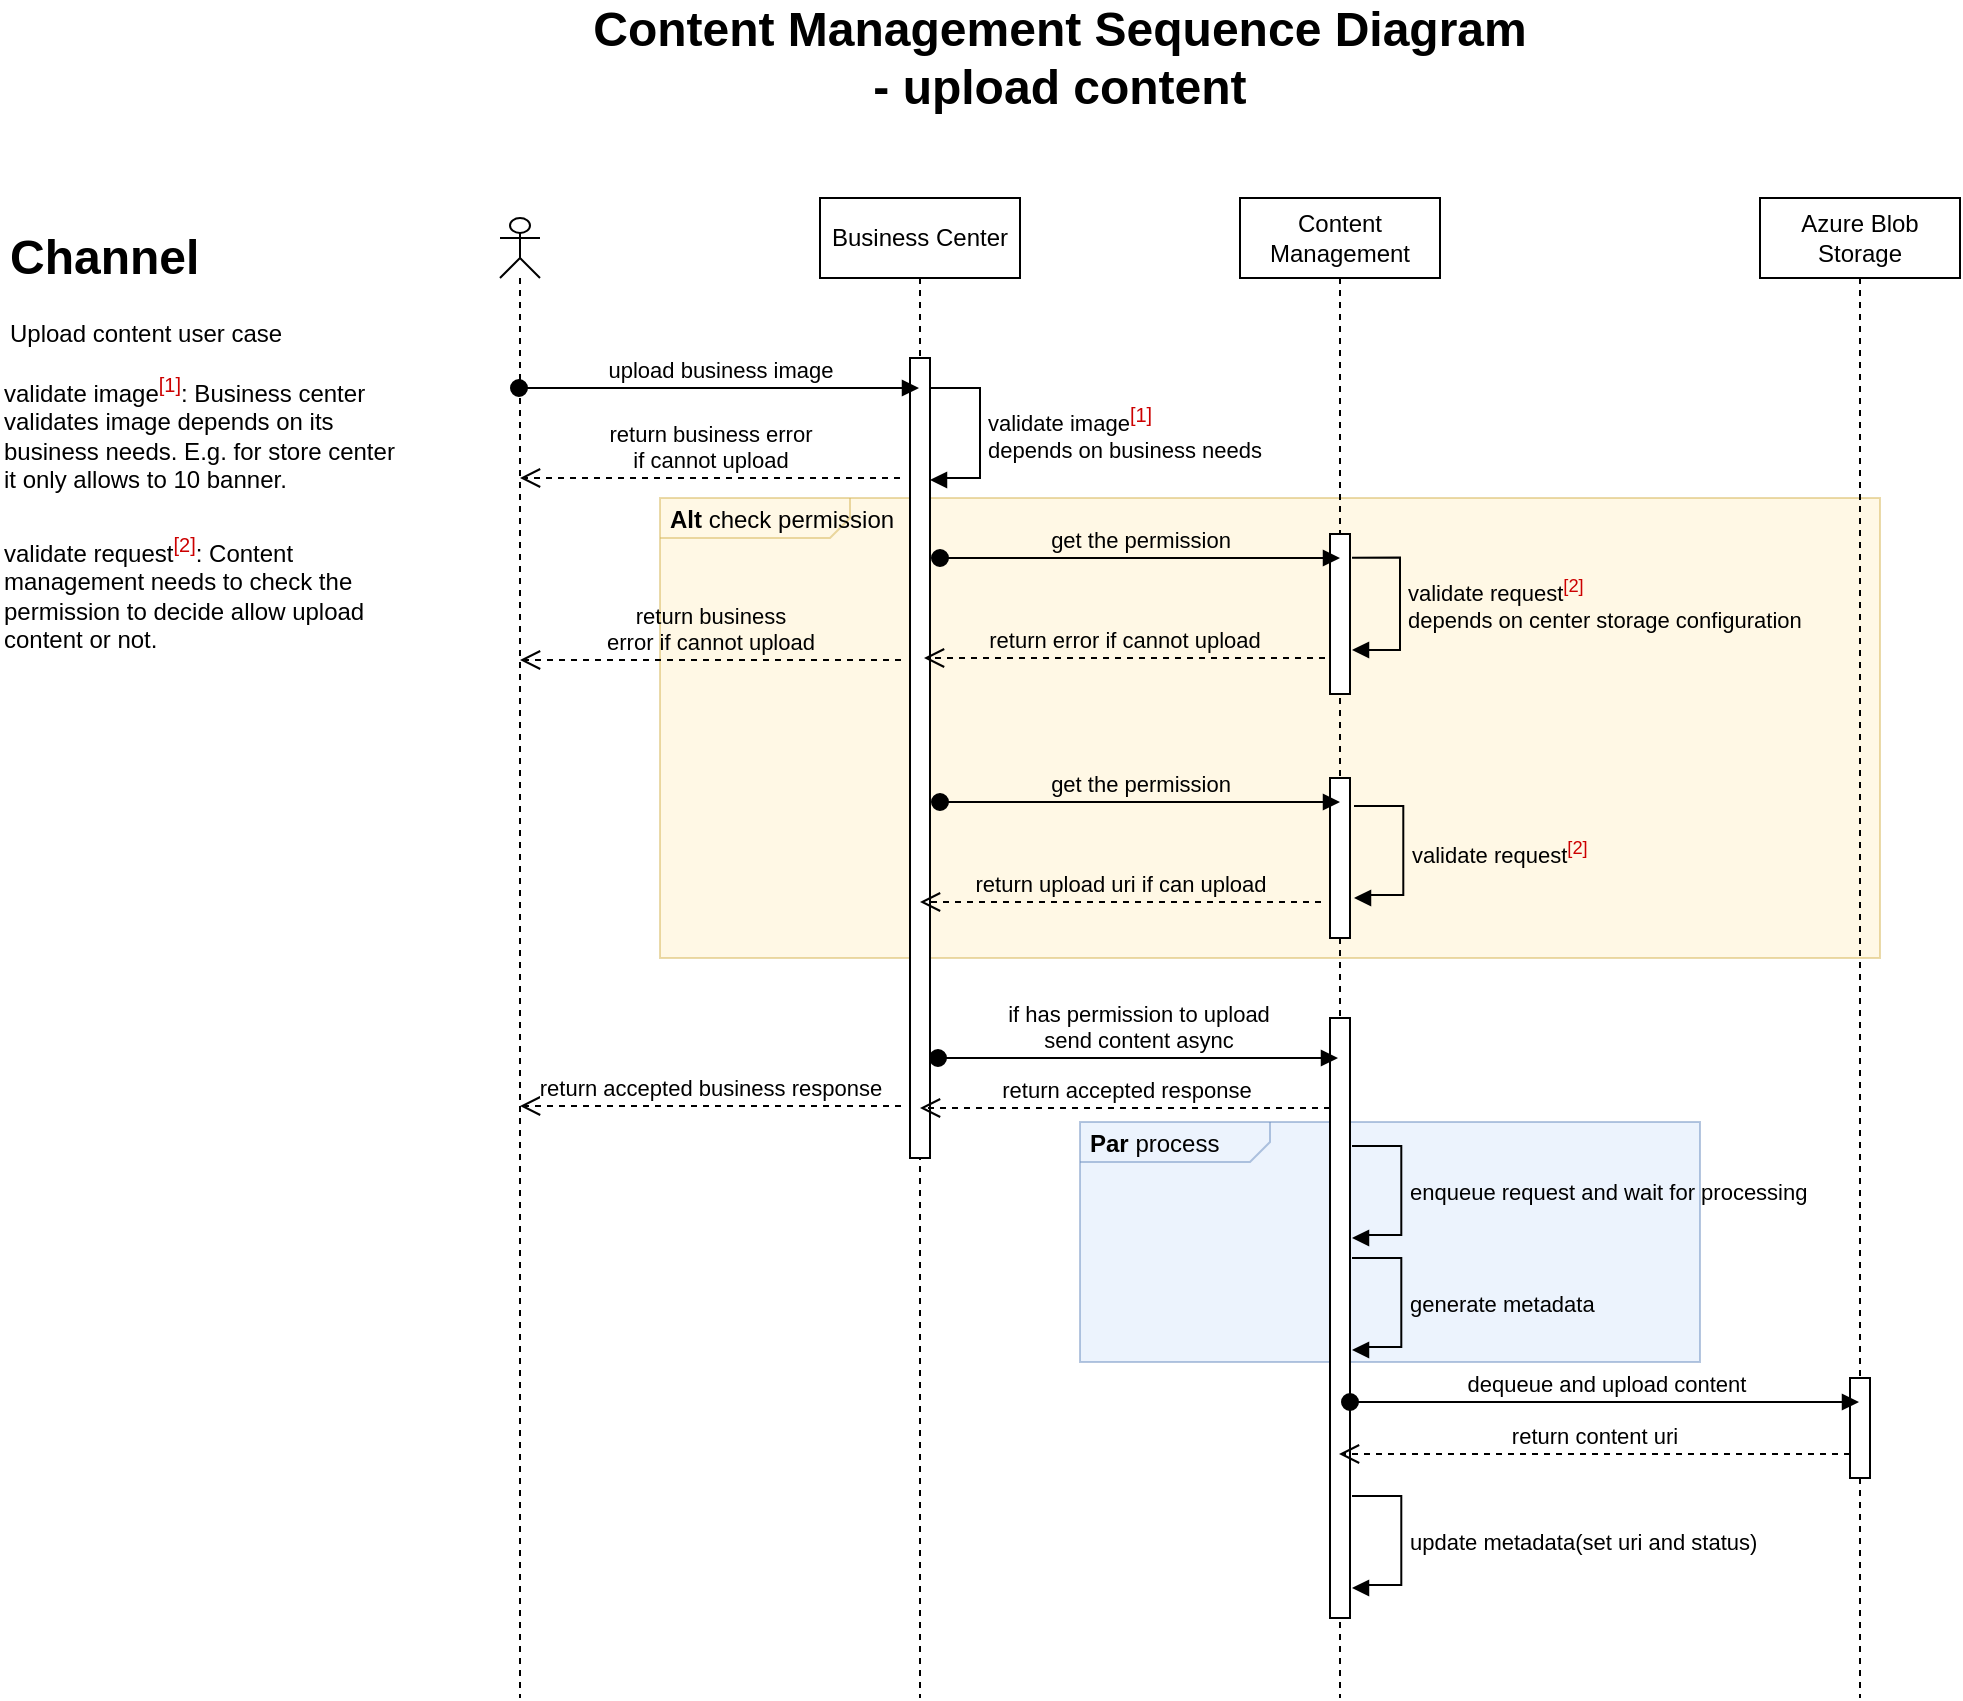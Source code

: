 <mxfile version="12.5.1" type="github" pages="2">
  <diagram id="Se-Glehy01dl6wNR-q-G" name="Upload Content">
    <mxGraphModel dx="3256" dy="596" grid="1" gridSize="10" guides="1" tooltips="1" connect="1" arrows="1" fold="1" page="1" pageScale="1" pageWidth="827" pageHeight="1169" math="0" shadow="0">
      <root>
        <mxCell id="0"/>
        <mxCell id="1" parent="0"/>
        <mxCell id="fI2PRTh5zaHvBNYzc2sx-11" value="&lt;p style=&quot;margin: 0px ; margin-top: 4px ; margin-left: 5px ; text-align: left&quot;&gt;&lt;b&gt;Alt&lt;/b&gt;&amp;nbsp;check permission&lt;/p&gt;" style="html=1;shape=mxgraph.sysml.package;overflow=fill;labelX=95;align=left;spacingLeft=5;verticalAlign=top;spacingTop=-3;fillColor=#fff2cc;strokeColor=#d6b656;opacity=50;" parent="1" vertex="1">
          <mxGeometry x="-2140" y="300" width="610" height="230" as="geometry"/>
        </mxCell>
        <mxCell id="fI2PRTh5zaHvBNYzc2sx-2" value="" style="shape=umlLifeline;participant=umlActor;perimeter=lifelinePerimeter;whiteSpace=wrap;html=1;container=1;collapsible=0;recursiveResize=0;verticalAlign=top;spacingTop=36;labelBackgroundColor=#ffffff;outlineConnect=0;size=30;" parent="1" vertex="1">
          <mxGeometry x="-2220" y="160" width="20" height="740" as="geometry"/>
        </mxCell>
        <mxCell id="fI2PRTh5zaHvBNYzc2sx-3" value="Business Center" style="shape=umlLifeline;perimeter=lifelinePerimeter;whiteSpace=wrap;html=1;container=1;collapsible=0;recursiveResize=0;outlineConnect=0;" parent="1" vertex="1">
          <mxGeometry x="-2060" y="150" width="100" height="750" as="geometry"/>
        </mxCell>
        <mxCell id="fI2PRTh5zaHvBNYzc2sx-9" value="" style="html=1;points=[];perimeter=orthogonalPerimeter;" parent="fI2PRTh5zaHvBNYzc2sx-3" vertex="1">
          <mxGeometry x="45" y="80" width="10" height="400" as="geometry"/>
        </mxCell>
        <mxCell id="fI2PRTh5zaHvBNYzc2sx-4" value="Content Management" style="shape=umlLifeline;perimeter=lifelinePerimeter;whiteSpace=wrap;html=1;container=1;collapsible=0;recursiveResize=0;outlineConnect=0;" parent="1" vertex="1">
          <mxGeometry x="-1850" y="150" width="100" height="750" as="geometry"/>
        </mxCell>
        <mxCell id="fI2PRTh5zaHvBNYzc2sx-18" value="" style="html=1;points=[];perimeter=orthogonalPerimeter;" parent="fI2PRTh5zaHvBNYzc2sx-4" vertex="1">
          <mxGeometry x="45" y="168" width="10" height="80" as="geometry"/>
        </mxCell>
        <mxCell id="fI2PRTh5zaHvBNYzc2sx-5" value="Azure Blob Storage" style="shape=umlLifeline;perimeter=lifelinePerimeter;whiteSpace=wrap;html=1;container=1;collapsible=0;recursiveResize=0;outlineConnect=0;" parent="1" vertex="1">
          <mxGeometry x="-1590" y="150" width="100" height="750" as="geometry"/>
        </mxCell>
        <mxCell id="fI2PRTh5zaHvBNYzc2sx-37" value="&lt;p style=&quot;margin: 0px ; margin-top: 4px ; margin-left: 5px ; text-align: left&quot;&gt;&lt;b&gt;Par&lt;/b&gt;&amp;nbsp;process&lt;/p&gt;" style="html=1;shape=mxgraph.sysml.package;overflow=fill;labelX=95;align=left;spacingLeft=5;verticalAlign=top;spacingTop=-3;fillColor=#dae8fc;strokeColor=#6c8ebf;opacity=50;" parent="fI2PRTh5zaHvBNYzc2sx-5" vertex="1">
          <mxGeometry x="-340" y="462" width="310" height="120" as="geometry"/>
        </mxCell>
        <mxCell id="fI2PRTh5zaHvBNYzc2sx-31" value="" style="html=1;points=[];perimeter=orthogonalPerimeter;" parent="fI2PRTh5zaHvBNYzc2sx-5" vertex="1">
          <mxGeometry x="45" y="590" width="10" height="50" as="geometry"/>
        </mxCell>
        <mxCell id="fI2PRTh5zaHvBNYzc2sx-6" value="&lt;h1&gt;Channel&lt;/h1&gt;&lt;p&gt;Upload content user case&lt;/p&gt;" style="text;html=1;strokeColor=none;fillColor=none;spacing=5;spacingTop=-20;whiteSpace=wrap;overflow=hidden;rounded=0;" parent="1" vertex="1">
          <mxGeometry x="-2470" y="160" width="190" height="71" as="geometry"/>
        </mxCell>
        <mxCell id="fI2PRTh5zaHvBNYzc2sx-7" value="&lt;font style=&quot;font-size: 24px&quot;&gt;&lt;b&gt;Content Management Sequence Diagram&lt;br&gt;- upload content&lt;br&gt;&lt;/b&gt;&lt;/font&gt;" style="text;html=1;strokeColor=none;fillColor=none;align=center;verticalAlign=middle;whiteSpace=wrap;rounded=0;" parent="1" vertex="1">
          <mxGeometry x="-2200" y="70" width="520" height="20" as="geometry"/>
        </mxCell>
        <mxCell id="fI2PRTh5zaHvBNYzc2sx-8" value="upload business image" style="html=1;verticalAlign=bottom;startArrow=oval;startFill=1;endArrow=block;startSize=8;" parent="1" edge="1">
          <mxGeometry width="60" relative="1" as="geometry">
            <mxPoint x="-2210.5" y="245" as="sourcePoint"/>
            <mxPoint x="-2010.5" y="245" as="targetPoint"/>
            <Array as="points">
              <mxPoint x="-2120" y="245"/>
            </Array>
          </mxGeometry>
        </mxCell>
        <mxCell id="fI2PRTh5zaHvBNYzc2sx-12" value="return business error &lt;br&gt;if cannot upload" style="html=1;verticalAlign=bottom;endArrow=open;dashed=1;endSize=8;" parent="1" target="fI2PRTh5zaHvBNYzc2sx-2" edge="1">
          <mxGeometry relative="1" as="geometry">
            <mxPoint x="-2020" y="290" as="sourcePoint"/>
            <mxPoint x="-2100" y="290" as="targetPoint"/>
          </mxGeometry>
        </mxCell>
        <mxCell id="fI2PRTh5zaHvBNYzc2sx-16" value="validate image&lt;sup&gt;&lt;font style=&quot;font-size: 10px&quot; color=&quot;#cc0000&quot;&gt;[1]&lt;/font&gt;&lt;/sup&gt;&amp;nbsp;&lt;br&gt;depends on business needs&amp;nbsp;" style="edgeStyle=orthogonalEdgeStyle;html=1;align=left;spacingLeft=2;endArrow=block;rounded=0;" parent="1" edge="1">
          <mxGeometry relative="1" as="geometry">
            <mxPoint x="-2005" y="245" as="sourcePoint"/>
            <Array as="points">
              <mxPoint x="-1980" y="245"/>
              <mxPoint x="-1980" y="290"/>
              <mxPoint x="-2000" y="290"/>
              <mxPoint x="-2000" y="291"/>
            </Array>
            <mxPoint x="-2005" y="291" as="targetPoint"/>
          </mxGeometry>
        </mxCell>
        <mxCell id="fI2PRTh5zaHvBNYzc2sx-17" value="get the permission" style="html=1;verticalAlign=bottom;startArrow=oval;startFill=1;endArrow=block;startSize=8;labelBackgroundColor=none;" parent="1" edge="1">
          <mxGeometry width="60" relative="1" as="geometry">
            <mxPoint x="-2000" y="330" as="sourcePoint"/>
            <mxPoint x="-1800" y="330" as="targetPoint"/>
            <Array as="points">
              <mxPoint x="-1909.5" y="330"/>
            </Array>
          </mxGeometry>
        </mxCell>
        <mxCell id="fI2PRTh5zaHvBNYzc2sx-20" value="validate request&lt;sup&gt;&lt;font color=&quot;#cc0000&quot;&gt;[2]&lt;/font&gt;&lt;/sup&gt;&amp;nbsp;&lt;br&gt;depends on center storage configuration&amp;nbsp;" style="edgeStyle=orthogonalEdgeStyle;html=1;align=left;spacingLeft=2;endArrow=block;rounded=0;labelBackgroundColor=none;" parent="1" edge="1">
          <mxGeometry relative="1" as="geometry">
            <mxPoint x="-1793.997" y="329.833" as="sourcePoint"/>
            <Array as="points">
              <mxPoint x="-1770" y="330"/>
              <mxPoint x="-1770" y="376"/>
              <mxPoint x="-1790" y="376"/>
            </Array>
            <mxPoint x="-1794" y="376" as="targetPoint"/>
          </mxGeometry>
        </mxCell>
        <mxCell id="fI2PRTh5zaHvBNYzc2sx-21" value="return error if cannot upload" style="html=1;verticalAlign=bottom;endArrow=open;dashed=1;endSize=8;labelBackgroundColor=none;" parent="1" edge="1">
          <mxGeometry relative="1" as="geometry">
            <mxPoint x="-1807.5" y="380" as="sourcePoint"/>
            <mxPoint x="-2008" y="380" as="targetPoint"/>
          </mxGeometry>
        </mxCell>
        <mxCell id="fI2PRTh5zaHvBNYzc2sx-22" value="" style="html=1;points=[];perimeter=orthogonalPerimeter;" parent="1" vertex="1">
          <mxGeometry x="-1805" y="440" width="10" height="80" as="geometry"/>
        </mxCell>
        <mxCell id="fI2PRTh5zaHvBNYzc2sx-23" value="get the permission" style="html=1;verticalAlign=bottom;startArrow=oval;startFill=1;endArrow=block;startSize=8;labelBackgroundColor=none;" parent="1" edge="1">
          <mxGeometry width="60" relative="1" as="geometry">
            <mxPoint x="-2000" y="452" as="sourcePoint"/>
            <mxPoint x="-1800" y="452" as="targetPoint"/>
            <Array as="points">
              <mxPoint x="-1909.5" y="452"/>
            </Array>
          </mxGeometry>
        </mxCell>
        <mxCell id="fI2PRTh5zaHvBNYzc2sx-24" value="return upload uri if can upload" style="html=1;verticalAlign=bottom;endArrow=open;dashed=1;endSize=8;labelBackgroundColor=none;" parent="1" edge="1">
          <mxGeometry relative="1" as="geometry">
            <mxPoint x="-1809.5" y="502" as="sourcePoint"/>
            <mxPoint x="-2010" y="502" as="targetPoint"/>
          </mxGeometry>
        </mxCell>
        <mxCell id="fI2PRTh5zaHvBNYzc2sx-25" value="validate request&lt;sup&gt;&lt;font color=&quot;#cc0000&quot;&gt;[2]&lt;/font&gt;&lt;/sup&gt;&amp;nbsp;&lt;br&gt;" style="edgeStyle=orthogonalEdgeStyle;html=1;align=left;spacingLeft=2;endArrow=block;rounded=0;labelBackgroundColor=none;" parent="1" edge="1">
          <mxGeometry relative="1" as="geometry">
            <mxPoint x="-1793" y="454" as="sourcePoint"/>
            <Array as="points">
              <mxPoint x="-1768.33" y="453.5"/>
              <mxPoint x="-1768.33" y="498.5"/>
              <mxPoint x="-1788.33" y="498.5"/>
              <mxPoint x="-1788.33" y="499.5"/>
            </Array>
            <mxPoint x="-1793" y="500" as="targetPoint"/>
          </mxGeometry>
        </mxCell>
        <mxCell id="fI2PRTh5zaHvBNYzc2sx-27" value="" style="html=1;points=[];perimeter=orthogonalPerimeter;" parent="1" vertex="1">
          <mxGeometry x="-1805" y="560" width="10" height="300" as="geometry"/>
        </mxCell>
        <mxCell id="fI2PRTh5zaHvBNYzc2sx-28" value="if has permission to upload &lt;br&gt;send content async" style="html=1;verticalAlign=bottom;startArrow=oval;startFill=1;endArrow=block;startSize=8;" parent="1" edge="1">
          <mxGeometry width="60" relative="1" as="geometry">
            <mxPoint x="-2001" y="580" as="sourcePoint"/>
            <mxPoint x="-1801" y="580" as="targetPoint"/>
            <Array as="points">
              <mxPoint x="-1910.5" y="580"/>
            </Array>
          </mxGeometry>
        </mxCell>
        <mxCell id="fI2PRTh5zaHvBNYzc2sx-30" value="enqueue request and&amp;nbsp;wait&amp;nbsp;for&amp;nbsp;processing&amp;nbsp;" style="edgeStyle=orthogonalEdgeStyle;html=1;align=left;spacingLeft=2;endArrow=block;rounded=0;labelBackgroundColor=none;" parent="1" edge="1">
          <mxGeometry relative="1" as="geometry">
            <mxPoint x="-1794" y="624" as="sourcePoint"/>
            <Array as="points">
              <mxPoint x="-1769.33" y="623.5"/>
              <mxPoint x="-1769.33" y="668.5"/>
              <mxPoint x="-1789.33" y="668.5"/>
              <mxPoint x="-1789.33" y="669.5"/>
            </Array>
            <mxPoint x="-1794" y="670" as="targetPoint"/>
          </mxGeometry>
        </mxCell>
        <mxCell id="fI2PRTh5zaHvBNYzc2sx-32" value="dequeue and upload content" style="html=1;verticalAlign=bottom;startArrow=oval;startFill=1;endArrow=block;startSize=8;" parent="1" edge="1">
          <mxGeometry width="60" relative="1" as="geometry">
            <mxPoint x="-1795" y="752" as="sourcePoint"/>
            <mxPoint x="-1540.5" y="752" as="targetPoint"/>
            <Array as="points">
              <mxPoint x="-1704.5" y="752"/>
            </Array>
          </mxGeometry>
        </mxCell>
        <mxCell id="fI2PRTh5zaHvBNYzc2sx-33" value="return content uri" style="html=1;verticalAlign=bottom;endArrow=open;dashed=1;endSize=8;" parent="1" edge="1">
          <mxGeometry relative="1" as="geometry">
            <mxPoint x="-1545" y="778" as="sourcePoint"/>
            <mxPoint x="-1800.5" y="778" as="targetPoint"/>
          </mxGeometry>
        </mxCell>
        <mxCell id="fI2PRTh5zaHvBNYzc2sx-34" value="generate metadata" style="edgeStyle=orthogonalEdgeStyle;html=1;align=left;spacingLeft=2;endArrow=block;rounded=0;labelBackgroundColor=none;" parent="1" edge="1">
          <mxGeometry relative="1" as="geometry">
            <mxPoint x="-1794" y="680" as="sourcePoint"/>
            <Array as="points">
              <mxPoint x="-1769.33" y="679.5"/>
              <mxPoint x="-1769.33" y="724.5"/>
              <mxPoint x="-1789.33" y="724.5"/>
              <mxPoint x="-1789.33" y="725.5"/>
            </Array>
            <mxPoint x="-1794" y="726" as="targetPoint"/>
          </mxGeometry>
        </mxCell>
        <mxCell id="fI2PRTh5zaHvBNYzc2sx-35" value="return accepted response" style="html=1;verticalAlign=bottom;endArrow=open;dashed=1;endSize=8;" parent="1" edge="1">
          <mxGeometry relative="1" as="geometry">
            <mxPoint x="-1805" y="605" as="sourcePoint"/>
            <mxPoint x="-2010" y="605" as="targetPoint"/>
          </mxGeometry>
        </mxCell>
        <mxCell id="fI2PRTh5zaHvBNYzc2sx-36" value="update metadata(set uri and status)" style="edgeStyle=orthogonalEdgeStyle;html=1;align=left;spacingLeft=2;endArrow=block;rounded=0;" parent="1" edge="1">
          <mxGeometry relative="1" as="geometry">
            <mxPoint x="-1794" y="799" as="sourcePoint"/>
            <Array as="points">
              <mxPoint x="-1769.33" y="798.5"/>
              <mxPoint x="-1769.33" y="843.5"/>
              <mxPoint x="-1789.33" y="843.5"/>
              <mxPoint x="-1789.33" y="844.5"/>
            </Array>
            <mxPoint x="-1794" y="845" as="targetPoint"/>
          </mxGeometry>
        </mxCell>
        <mxCell id="fI2PRTh5zaHvBNYzc2sx-39" value="return business &lt;br&gt;error if cannot upload" style="html=1;verticalAlign=bottom;endArrow=open;dashed=1;endSize=8;labelBackgroundColor=none;" parent="1" edge="1">
          <mxGeometry relative="1" as="geometry">
            <mxPoint x="-2019.5" y="381" as="sourcePoint"/>
            <mxPoint x="-2210" y="381" as="targetPoint"/>
          </mxGeometry>
        </mxCell>
        <mxCell id="fI2PRTh5zaHvBNYzc2sx-41" value="return accepted business response" style="html=1;verticalAlign=bottom;endArrow=open;dashed=1;endSize=8;" parent="1" edge="1">
          <mxGeometry relative="1" as="geometry">
            <mxPoint x="-2019.5" y="604" as="sourcePoint"/>
            <mxPoint x="-2210" y="604" as="targetPoint"/>
          </mxGeometry>
        </mxCell>
        <mxCell id="PvR2-Of-hzqEuAxM7F6R-1" value="validate image&lt;sup&gt;&lt;font color=&quot;#cc0000&quot;&gt;[1]&lt;/font&gt;&lt;/sup&gt;: Business center validates image depends on its business needs. E.g. for store center it only allows to 10 banner.&amp;nbsp;" style="text;html=1;whiteSpace=wrap;" parent="1" vertex="1">
          <mxGeometry x="-2470" y="231" width="200" height="80" as="geometry"/>
        </mxCell>
        <mxCell id="PvR2-Of-hzqEuAxM7F6R-2" value="validate request&lt;sup&gt;&lt;font color=&quot;#cc0000&quot;&gt;[2]&lt;/font&gt;&lt;/sup&gt;: Content management needs to check the permission to decide allow upload content or not." style="text;html=1;whiteSpace=wrap;" parent="1" vertex="1">
          <mxGeometry x="-2470" y="311" width="200" height="80" as="geometry"/>
        </mxCell>
      </root>
    </mxGraphModel>
  </diagram>
  <diagram id="jyZ-UgAI93Bx1oLYN5VF" name="Picture Management">
    <mxGraphModel dx="534" dy="411" grid="1" gridSize="10" guides="1" tooltips="1" connect="1" arrows="1" fold="1" page="1" pageScale="1" pageWidth="827" pageHeight="1169" math="0" shadow="0">
      <root>
        <mxCell id="dsQxGTqZnhhS0Hhq-feO-0"/>
        <mxCell id="dsQxGTqZnhhS0Hhq-feO-1" parent="dsQxGTqZnhhS0Hhq-feO-0"/>
        <mxCell id="Udotl3SnngNRSzQwj5J_-15" value="" style="rounded=0;whiteSpace=wrap;html=1;" vertex="1" parent="dsQxGTqZnhhS0Hhq-feO-1">
          <mxGeometry x="150" y="100" width="1400" height="230" as="geometry"/>
        </mxCell>
        <mxCell id="dsQxGTqZnhhS0Hhq-feO-4" value="Content Working Flow" style="rounded=0;whiteSpace=wrap;html=1;" vertex="1" parent="dsQxGTqZnhhS0Hhq-feO-1">
          <mxGeometry x="150" y="70" width="1400" height="30" as="geometry"/>
        </mxCell>
        <mxCell id="Xnf22G6UInGDL0EMW7Zc-5" value="待审批" style="rounded=1;whiteSpace=wrap;html=1;" vertex="1" parent="dsQxGTqZnhhS0Hhq-feO-1">
          <mxGeometry x="273" y="230" width="130" height="30" as="geometry"/>
        </mxCell>
        <mxCell id="Xnf22G6UInGDL0EMW7Zc-10" value="已审批未发布" style="rounded=1;whiteSpace=wrap;html=1;" vertex="1" parent="dsQxGTqZnhhS0Hhq-feO-1">
          <mxGeometry x="498" y="230" width="130" height="30" as="geometry"/>
        </mxCell>
        <mxCell id="nNc08ZOLp3TUry_A3uPC-3" value="审批通过" style="text;html=1;strokeColor=none;fillColor=none;align=center;verticalAlign=middle;whiteSpace=wrap;rounded=0;" vertex="1" parent="dsQxGTqZnhhS0Hhq-feO-1">
          <mxGeometry x="405" y="190" width="90" height="30" as="geometry"/>
        </mxCell>
        <mxCell id="nNc08ZOLp3TUry_A3uPC-4" value="" style="html=1;shadow=0;dashed=0;align=center;verticalAlign=middle;shape=mxgraph.arrows2.arrow;dy=0.67;dx=20;notch=0;" vertex="1" parent="dsQxGTqZnhhS0Hhq-feO-1">
          <mxGeometry x="415" y="235" width="70" height="20" as="geometry"/>
        </mxCell>
        <mxCell id="nNc08ZOLp3TUry_A3uPC-5" value="上传内容" style="text;html=1;strokeColor=none;fillColor=none;align=center;verticalAlign=middle;whiteSpace=wrap;rounded=0;" vertex="1" parent="dsQxGTqZnhhS0Hhq-feO-1">
          <mxGeometry x="178" y="190" width="90" height="30" as="geometry"/>
        </mxCell>
        <mxCell id="nNc08ZOLp3TUry_A3uPC-6" value="" style="html=1;shadow=0;dashed=0;align=center;verticalAlign=middle;shape=mxgraph.arrows2.arrow;dy=0.67;dx=20;notch=0;" vertex="1" parent="dsQxGTqZnhhS0Hhq-feO-1">
          <mxGeometry x="190" y="235" width="70" height="20" as="geometry"/>
        </mxCell>
        <mxCell id="Udotl3SnngNRSzQwj5J_-0" value="已发布" style="rounded=1;whiteSpace=wrap;html=1;" vertex="1" parent="dsQxGTqZnhhS0Hhq-feO-1">
          <mxGeometry x="949" y="230" width="130" height="30" as="geometry"/>
        </mxCell>
        <mxCell id="Udotl3SnngNRSzQwj5J_-1" value="业务配置" style="text;html=1;strokeColor=none;fillColor=none;align=center;verticalAlign=middle;whiteSpace=wrap;rounded=0;" vertex="1" parent="dsQxGTqZnhhS0Hhq-feO-1">
          <mxGeometry x="632" y="190" width="90" height="30" as="geometry"/>
        </mxCell>
        <mxCell id="Udotl3SnngNRSzQwj5J_-2" value="" style="html=1;shadow=0;dashed=0;align=center;verticalAlign=middle;shape=mxgraph.arrows2.arrow;dy=0.67;dx=20;notch=0;" vertex="1" parent="dsQxGTqZnhhS0Hhq-feO-1">
          <mxGeometry x="641" y="235" width="70" height="20" as="geometry"/>
        </mxCell>
        <mxCell id="Udotl3SnngNRSzQwj5J_-3" value="待生效" style="rounded=1;whiteSpace=wrap;html=1;" vertex="1" parent="dsQxGTqZnhhS0Hhq-feO-1">
          <mxGeometry x="724" y="230" width="130" height="30" as="geometry"/>
        </mxCell>
        <mxCell id="Udotl3SnngNRSzQwj5J_-4" value="" style="html=1;shadow=0;dashed=0;align=center;verticalAlign=middle;shape=mxgraph.arrows2.arrow;dy=0.67;dx=20;notch=0;" vertex="1" parent="dsQxGTqZnhhS0Hhq-feO-1">
          <mxGeometry x="866" y="235" width="70" height="20" as="geometry"/>
        </mxCell>
        <mxCell id="Udotl3SnngNRSzQwj5J_-5" value="业务审核&lt;br&gt;（人工或自动）&amp;nbsp;" style="text;html=1;strokeColor=none;fillColor=none;align=center;verticalAlign=middle;whiteSpace=wrap;rounded=0;" vertex="1" parent="dsQxGTqZnhhS0Hhq-feO-1">
          <mxGeometry x="853" y="190" width="102" height="30" as="geometry"/>
        </mxCell>
        <mxCell id="Udotl3SnngNRSzQwj5J_-14" style="edgeStyle=orthogonalEdgeStyle;rounded=0;orthogonalLoop=1;jettySize=auto;html=1;exitX=0.5;exitY=0;exitDx=0;exitDy=0;entryX=0.5;entryY=0;entryDx=0;entryDy=0;" edge="1" parent="dsQxGTqZnhhS0Hhq-feO-1" source="Udotl3SnngNRSzQwj5J_-6" target="Udotl3SnngNRSzQwj5J_-1">
          <mxGeometry relative="1" as="geometry">
            <Array as="points">
              <mxPoint x="1465" y="160"/>
              <mxPoint x="677" y="160"/>
            </Array>
          </mxGeometry>
        </mxCell>
        <mxCell id="Udotl3SnngNRSzQwj5J_-6" value="失效" style="rounded=1;whiteSpace=wrap;html=1;" vertex="1" parent="dsQxGTqZnhhS0Hhq-feO-1">
          <mxGeometry x="1400" y="230" width="130" height="30" as="geometry"/>
        </mxCell>
        <mxCell id="Udotl3SnngNRSzQwj5J_-7" value="" style="html=1;shadow=0;dashed=0;align=center;verticalAlign=middle;shape=mxgraph.arrows2.arrow;dy=0.67;dx=20;notch=0;" vertex="1" parent="dsQxGTqZnhhS0Hhq-feO-1">
          <mxGeometry x="1092" y="235" width="70" height="20" as="geometry"/>
        </mxCell>
        <mxCell id="Udotl3SnngNRSzQwj5J_-8" value="业务配置" style="text;html=1;strokeColor=none;fillColor=none;align=center;verticalAlign=middle;whiteSpace=wrap;rounded=0;" vertex="1" parent="dsQxGTqZnhhS0Hhq-feO-1">
          <mxGeometry x="1080" y="190" width="102" height="30" as="geometry"/>
        </mxCell>
        <mxCell id="Udotl3SnngNRSzQwj5J_-9" value="" style="html=1;shadow=0;dashed=0;align=center;verticalAlign=middle;shape=mxgraph.arrows2.arrow;dy=0.67;dx=20;notch=0;" vertex="1" parent="dsQxGTqZnhhS0Hhq-feO-1">
          <mxGeometry x="1317" y="235" width="70" height="20" as="geometry"/>
        </mxCell>
        <mxCell id="Udotl3SnngNRSzQwj5J_-10" value="业务审核&lt;br&gt;（人工或自动）&amp;nbsp;" style="text;html=1;strokeColor=none;fillColor=none;align=center;verticalAlign=middle;whiteSpace=wrap;rounded=0;" vertex="1" parent="dsQxGTqZnhhS0Hhq-feO-1">
          <mxGeometry x="1307" y="190" width="102" height="30" as="geometry"/>
        </mxCell>
        <mxCell id="Udotl3SnngNRSzQwj5J_-11" value="待失效审核" style="rounded=1;whiteSpace=wrap;html=1;" vertex="1" parent="dsQxGTqZnhhS0Hhq-feO-1">
          <mxGeometry x="1175" y="230" width="130" height="30" as="geometry"/>
        </mxCell>
        <mxCell id="Udotl3SnngNRSzQwj5J_-16" value="&lt;h1&gt;Content Management Capabilities&lt;/h1&gt;&lt;p&gt;&lt;ul&gt;&lt;li&gt;Upload&lt;/li&gt;&lt;li&gt;Download&lt;/li&gt;&lt;li&gt;Query&lt;/li&gt;&lt;li&gt;Content version management&lt;/li&gt;&lt;/ul&gt;&lt;/p&gt;" style="text;html=1;strokeColor=none;fillColor=none;spacing=5;spacingTop=-20;whiteSpace=wrap;overflow=hidden;rounded=0;" vertex="1" parent="dsQxGTqZnhhS0Hhq-feO-1">
          <mxGeometry x="150" y="400" width="340" height="140" as="geometry"/>
        </mxCell>
      </root>
    </mxGraphModel>
  </diagram>
</mxfile>
